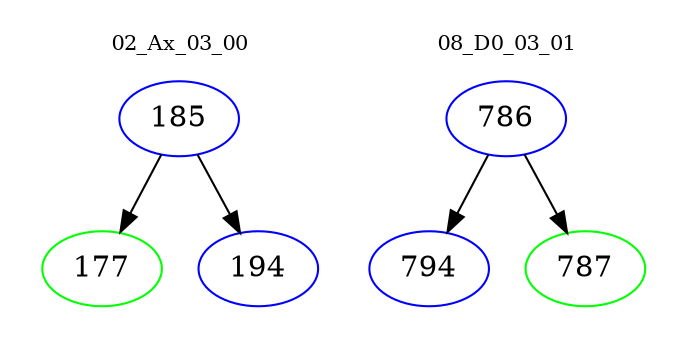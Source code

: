 digraph{
subgraph cluster_0 {
color = white
label = "02_Ax_03_00";
fontsize=10;
T0_185 [label="185", color="blue"]
T0_185 -> T0_177 [color="black"]
T0_177 [label="177", color="green"]
T0_185 -> T0_194 [color="black"]
T0_194 [label="194", color="blue"]
}
subgraph cluster_1 {
color = white
label = "08_D0_03_01";
fontsize=10;
T1_786 [label="786", color="blue"]
T1_786 -> T1_794 [color="black"]
T1_794 [label="794", color="blue"]
T1_786 -> T1_787 [color="black"]
T1_787 [label="787", color="green"]
}
}
